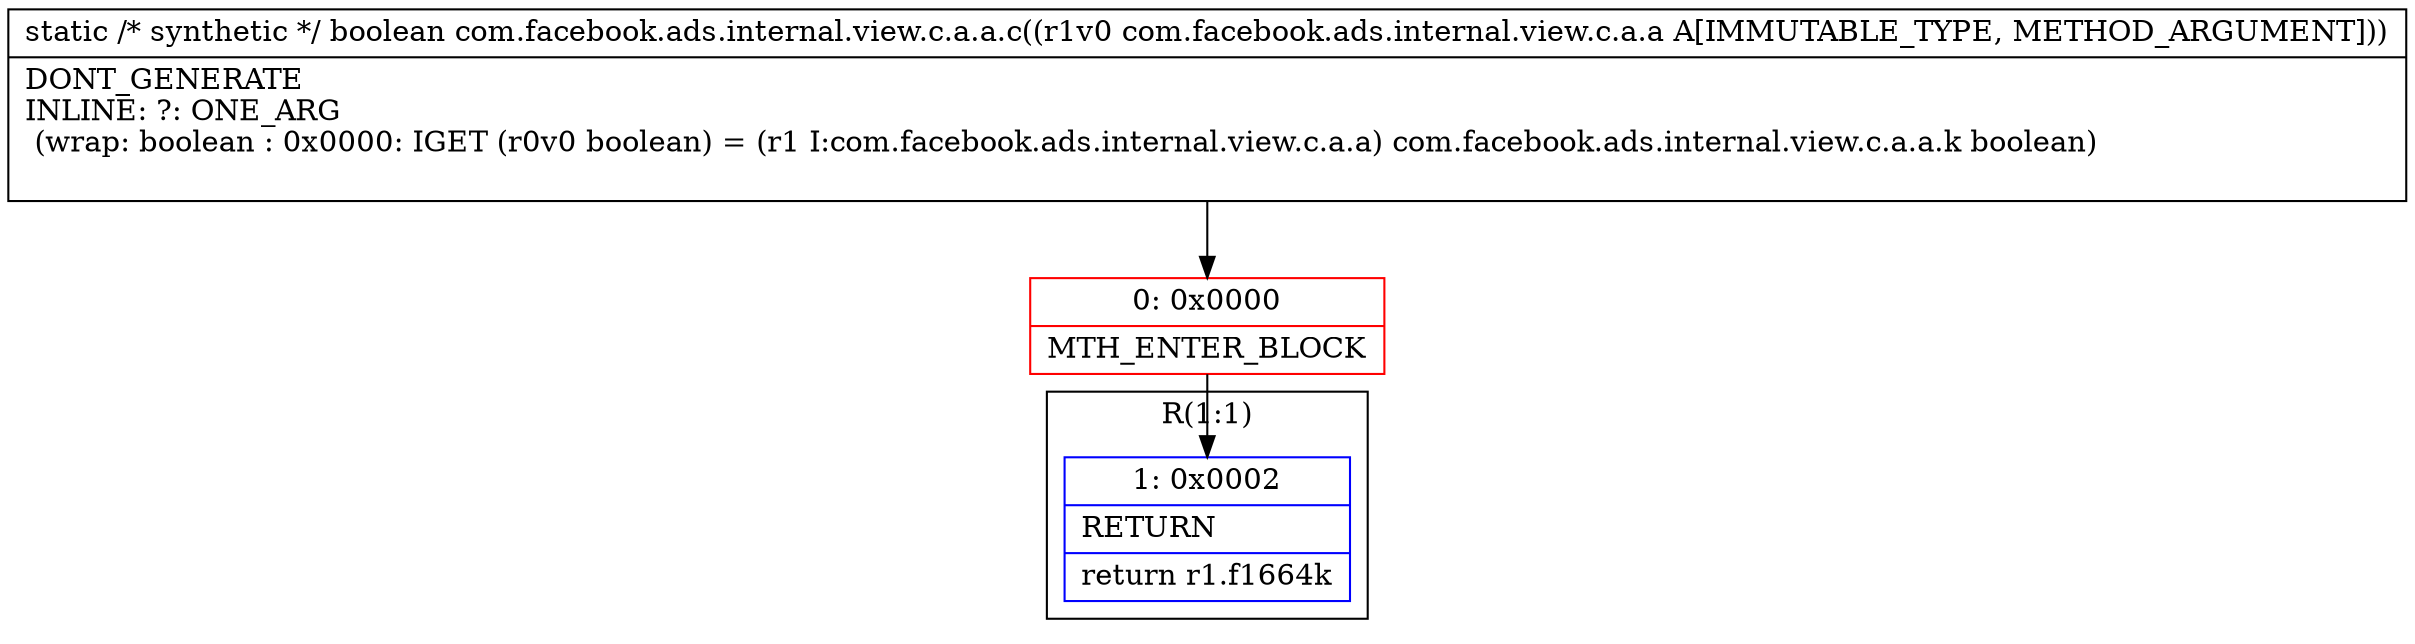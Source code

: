 digraph "CFG forcom.facebook.ads.internal.view.c.a.a.c(Lcom\/facebook\/ads\/internal\/view\/c\/a\/a;)Z" {
subgraph cluster_Region_64020193 {
label = "R(1:1)";
node [shape=record,color=blue];
Node_1 [shape=record,label="{1\:\ 0x0002|RETURN\l|return r1.f1664k\l}"];
}
Node_0 [shape=record,color=red,label="{0\:\ 0x0000|MTH_ENTER_BLOCK\l}"];
MethodNode[shape=record,label="{static \/* synthetic *\/ boolean com.facebook.ads.internal.view.c.a.a.c((r1v0 com.facebook.ads.internal.view.c.a.a A[IMMUTABLE_TYPE, METHOD_ARGUMENT]))  | DONT_GENERATE\lINLINE: ?: ONE_ARG  \l  (wrap: boolean : 0x0000: IGET  (r0v0 boolean) = (r1 I:com.facebook.ads.internal.view.c.a.a) com.facebook.ads.internal.view.c.a.a.k boolean)\l\l}"];
MethodNode -> Node_0;
Node_0 -> Node_1;
}


